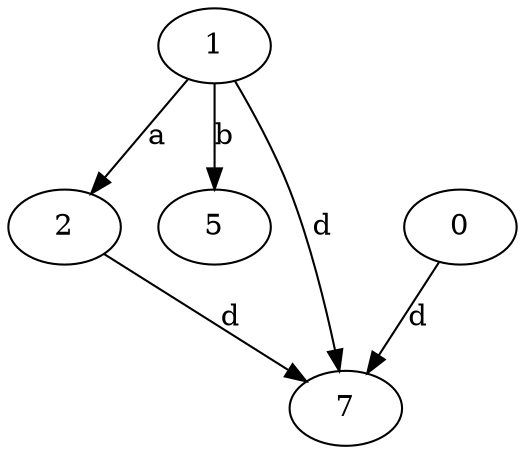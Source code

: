 strict digraph  {
1;
0;
2;
5;
7;
1 -> 2  [label=a];
1 -> 5  [label=b];
1 -> 7  [label=d];
0 -> 7  [label=d];
2 -> 7  [label=d];
}
